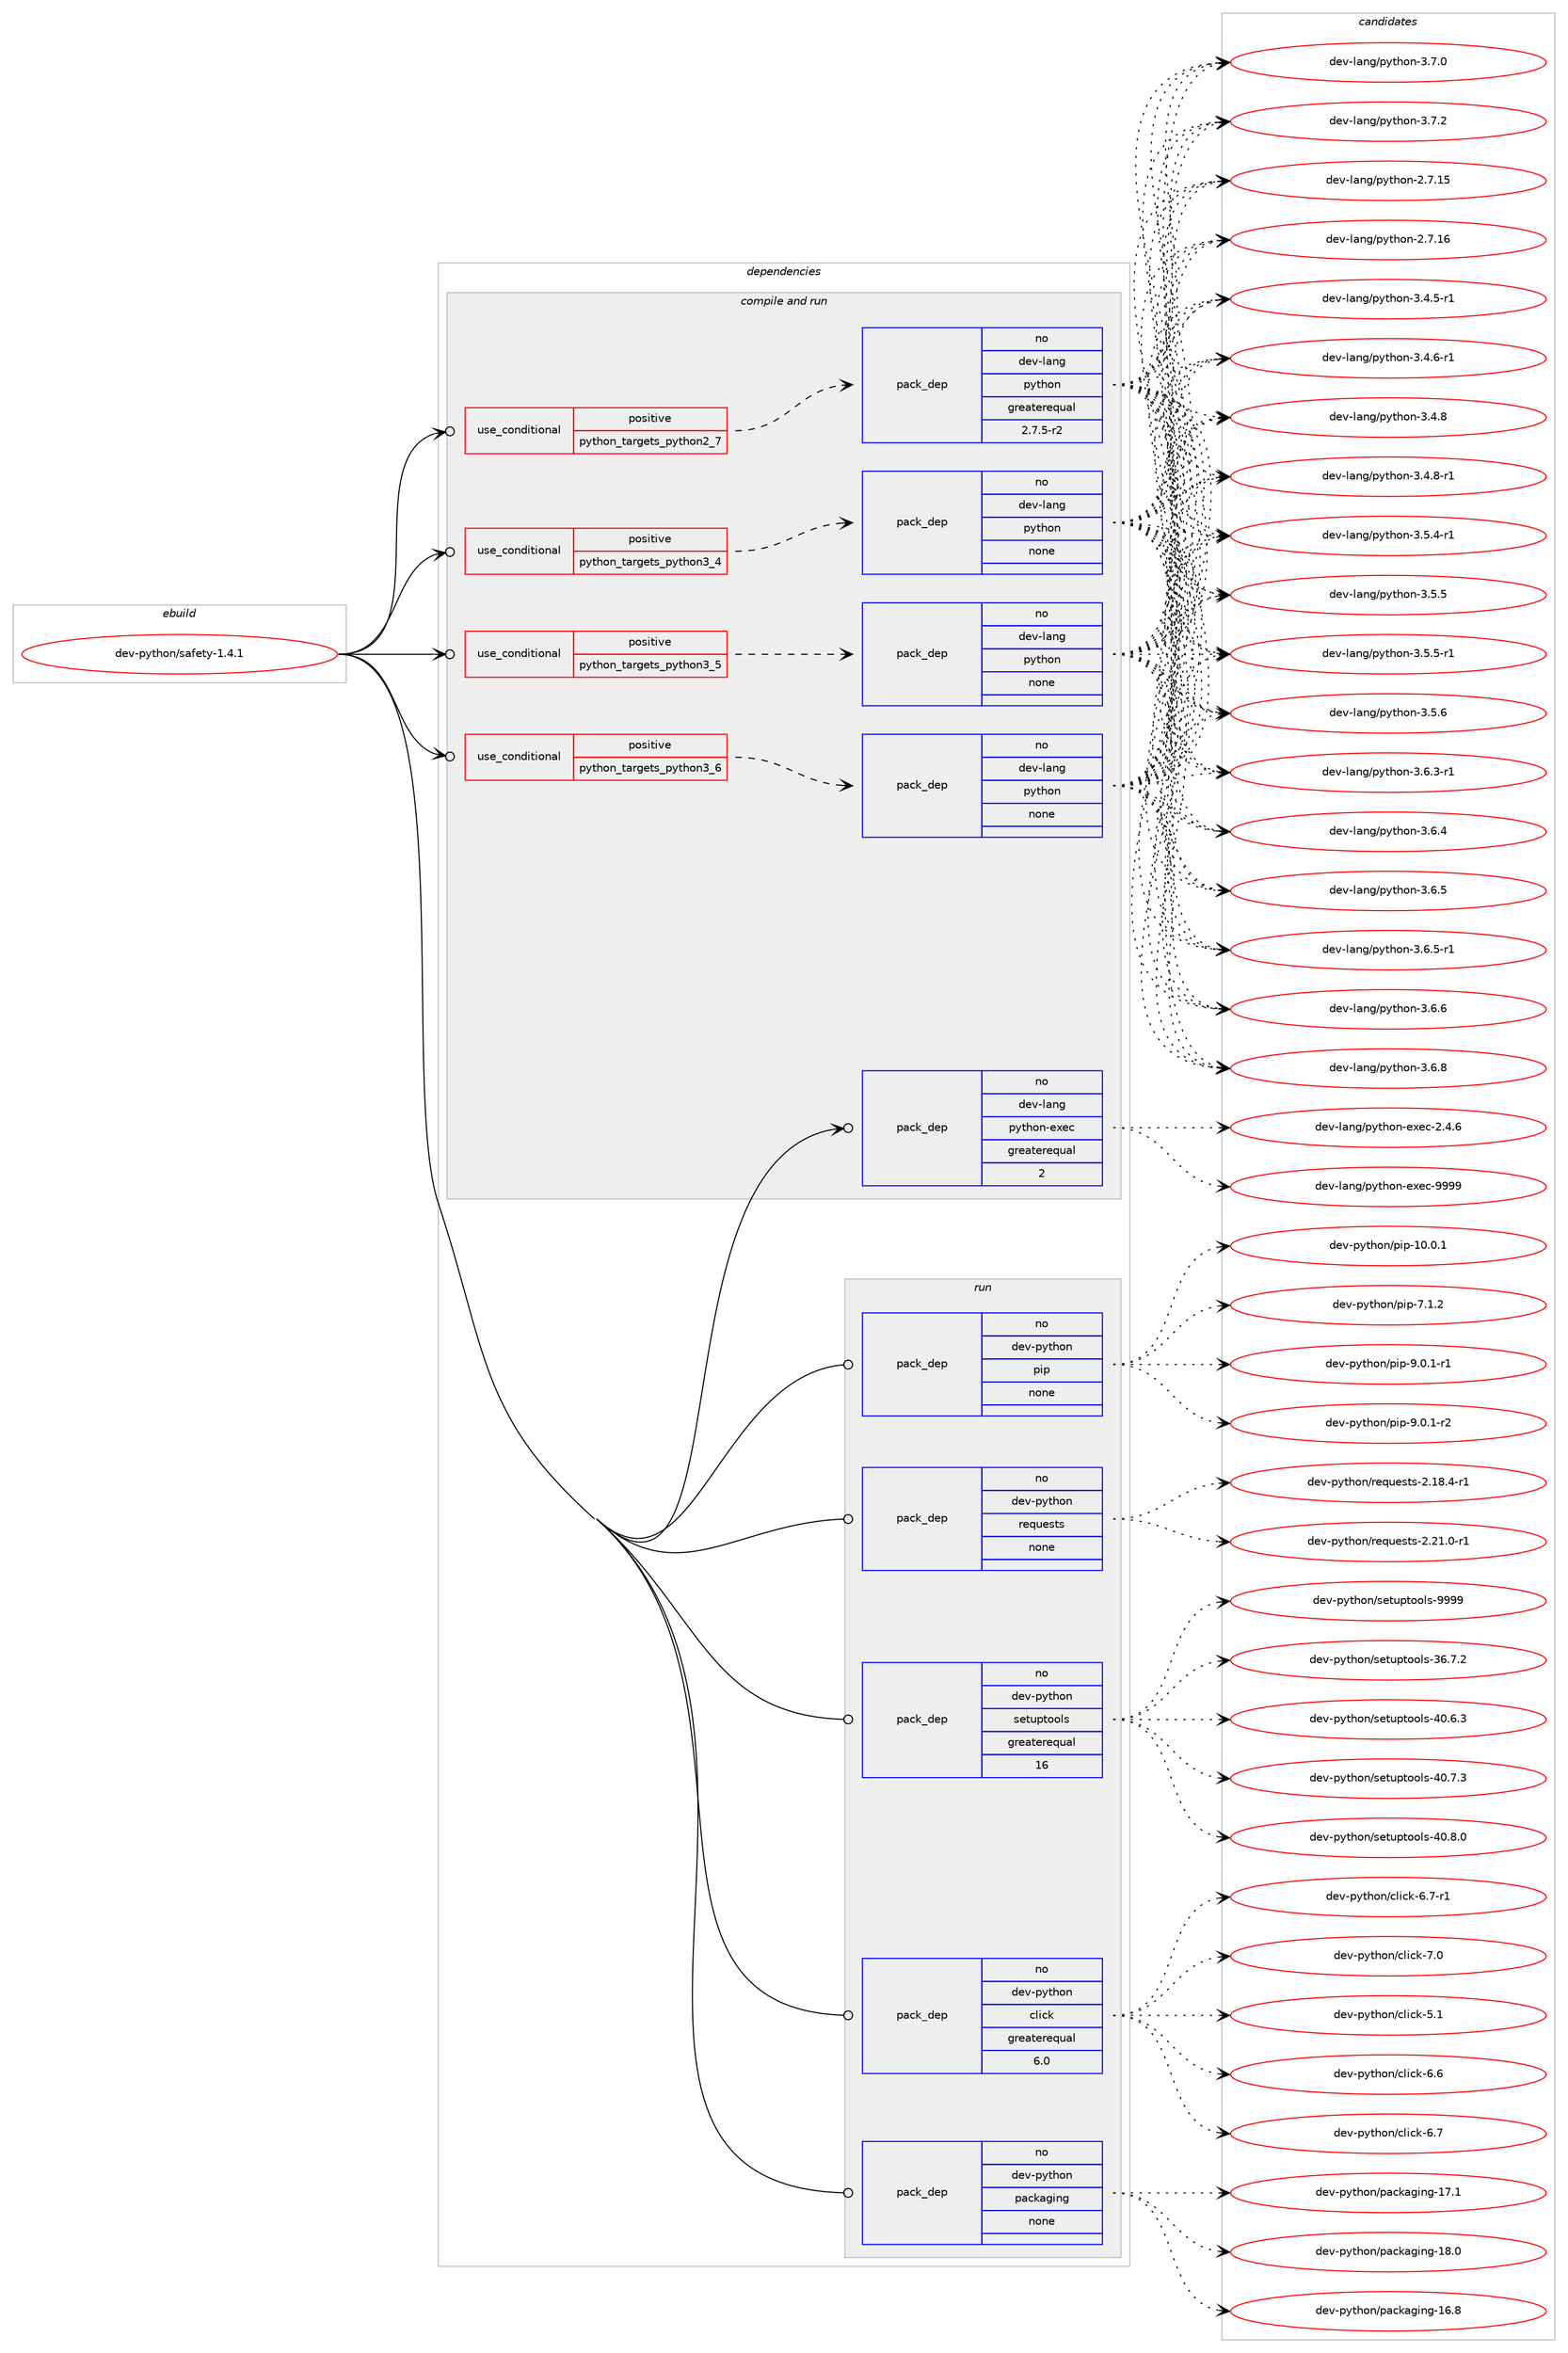 digraph prolog {

# *************
# Graph options
# *************

newrank=true;
concentrate=true;
compound=true;
graph [rankdir=LR,fontname=Helvetica,fontsize=10,ranksep=1.5];#, ranksep=2.5, nodesep=0.2];
edge  [arrowhead=vee];
node  [fontname=Helvetica,fontsize=10];

# **********
# The ebuild
# **********

subgraph cluster_leftcol {
color=gray;
rank=same;
label=<<i>ebuild</i>>;
id [label="dev-python/safety-1.4.1", color=red, width=4, href="../dev-python/safety-1.4.1.svg"];
}

# ****************
# The dependencies
# ****************

subgraph cluster_midcol {
color=gray;
label=<<i>dependencies</i>>;
subgraph cluster_compile {
fillcolor="#eeeeee";
style=filled;
label=<<i>compile</i>>;
}
subgraph cluster_compileandrun {
fillcolor="#eeeeee";
style=filled;
label=<<i>compile and run</i>>;
subgraph cond384226 {
dependency1440178 [label=<<TABLE BORDER="0" CELLBORDER="1" CELLSPACING="0" CELLPADDING="4"><TR><TD ROWSPAN="3" CELLPADDING="10">use_conditional</TD></TR><TR><TD>positive</TD></TR><TR><TD>python_targets_python2_7</TD></TR></TABLE>>, shape=none, color=red];
subgraph pack1032590 {
dependency1440179 [label=<<TABLE BORDER="0" CELLBORDER="1" CELLSPACING="0" CELLPADDING="4" WIDTH="220"><TR><TD ROWSPAN="6" CELLPADDING="30">pack_dep</TD></TR><TR><TD WIDTH="110">no</TD></TR><TR><TD>dev-lang</TD></TR><TR><TD>python</TD></TR><TR><TD>greaterequal</TD></TR><TR><TD>2.7.5-r2</TD></TR></TABLE>>, shape=none, color=blue];
}
dependency1440178:e -> dependency1440179:w [weight=20,style="dashed",arrowhead="vee"];
}
id:e -> dependency1440178:w [weight=20,style="solid",arrowhead="odotvee"];
subgraph cond384227 {
dependency1440180 [label=<<TABLE BORDER="0" CELLBORDER="1" CELLSPACING="0" CELLPADDING="4"><TR><TD ROWSPAN="3" CELLPADDING="10">use_conditional</TD></TR><TR><TD>positive</TD></TR><TR><TD>python_targets_python3_4</TD></TR></TABLE>>, shape=none, color=red];
subgraph pack1032591 {
dependency1440181 [label=<<TABLE BORDER="0" CELLBORDER="1" CELLSPACING="0" CELLPADDING="4" WIDTH="220"><TR><TD ROWSPAN="6" CELLPADDING="30">pack_dep</TD></TR><TR><TD WIDTH="110">no</TD></TR><TR><TD>dev-lang</TD></TR><TR><TD>python</TD></TR><TR><TD>none</TD></TR><TR><TD></TD></TR></TABLE>>, shape=none, color=blue];
}
dependency1440180:e -> dependency1440181:w [weight=20,style="dashed",arrowhead="vee"];
}
id:e -> dependency1440180:w [weight=20,style="solid",arrowhead="odotvee"];
subgraph cond384228 {
dependency1440182 [label=<<TABLE BORDER="0" CELLBORDER="1" CELLSPACING="0" CELLPADDING="4"><TR><TD ROWSPAN="3" CELLPADDING="10">use_conditional</TD></TR><TR><TD>positive</TD></TR><TR><TD>python_targets_python3_5</TD></TR></TABLE>>, shape=none, color=red];
subgraph pack1032592 {
dependency1440183 [label=<<TABLE BORDER="0" CELLBORDER="1" CELLSPACING="0" CELLPADDING="4" WIDTH="220"><TR><TD ROWSPAN="6" CELLPADDING="30">pack_dep</TD></TR><TR><TD WIDTH="110">no</TD></TR><TR><TD>dev-lang</TD></TR><TR><TD>python</TD></TR><TR><TD>none</TD></TR><TR><TD></TD></TR></TABLE>>, shape=none, color=blue];
}
dependency1440182:e -> dependency1440183:w [weight=20,style="dashed",arrowhead="vee"];
}
id:e -> dependency1440182:w [weight=20,style="solid",arrowhead="odotvee"];
subgraph cond384229 {
dependency1440184 [label=<<TABLE BORDER="0" CELLBORDER="1" CELLSPACING="0" CELLPADDING="4"><TR><TD ROWSPAN="3" CELLPADDING="10">use_conditional</TD></TR><TR><TD>positive</TD></TR><TR><TD>python_targets_python3_6</TD></TR></TABLE>>, shape=none, color=red];
subgraph pack1032593 {
dependency1440185 [label=<<TABLE BORDER="0" CELLBORDER="1" CELLSPACING="0" CELLPADDING="4" WIDTH="220"><TR><TD ROWSPAN="6" CELLPADDING="30">pack_dep</TD></TR><TR><TD WIDTH="110">no</TD></TR><TR><TD>dev-lang</TD></TR><TR><TD>python</TD></TR><TR><TD>none</TD></TR><TR><TD></TD></TR></TABLE>>, shape=none, color=blue];
}
dependency1440184:e -> dependency1440185:w [weight=20,style="dashed",arrowhead="vee"];
}
id:e -> dependency1440184:w [weight=20,style="solid",arrowhead="odotvee"];
subgraph pack1032594 {
dependency1440186 [label=<<TABLE BORDER="0" CELLBORDER="1" CELLSPACING="0" CELLPADDING="4" WIDTH="220"><TR><TD ROWSPAN="6" CELLPADDING="30">pack_dep</TD></TR><TR><TD WIDTH="110">no</TD></TR><TR><TD>dev-lang</TD></TR><TR><TD>python-exec</TD></TR><TR><TD>greaterequal</TD></TR><TR><TD>2</TD></TR></TABLE>>, shape=none, color=blue];
}
id:e -> dependency1440186:w [weight=20,style="solid",arrowhead="odotvee"];
}
subgraph cluster_run {
fillcolor="#eeeeee";
style=filled;
label=<<i>run</i>>;
subgraph pack1032595 {
dependency1440187 [label=<<TABLE BORDER="0" CELLBORDER="1" CELLSPACING="0" CELLPADDING="4" WIDTH="220"><TR><TD ROWSPAN="6" CELLPADDING="30">pack_dep</TD></TR><TR><TD WIDTH="110">no</TD></TR><TR><TD>dev-python</TD></TR><TR><TD>click</TD></TR><TR><TD>greaterequal</TD></TR><TR><TD>6.0</TD></TR></TABLE>>, shape=none, color=blue];
}
id:e -> dependency1440187:w [weight=20,style="solid",arrowhead="odot"];
subgraph pack1032596 {
dependency1440188 [label=<<TABLE BORDER="0" CELLBORDER="1" CELLSPACING="0" CELLPADDING="4" WIDTH="220"><TR><TD ROWSPAN="6" CELLPADDING="30">pack_dep</TD></TR><TR><TD WIDTH="110">no</TD></TR><TR><TD>dev-python</TD></TR><TR><TD>packaging</TD></TR><TR><TD>none</TD></TR><TR><TD></TD></TR></TABLE>>, shape=none, color=blue];
}
id:e -> dependency1440188:w [weight=20,style="solid",arrowhead="odot"];
subgraph pack1032597 {
dependency1440189 [label=<<TABLE BORDER="0" CELLBORDER="1" CELLSPACING="0" CELLPADDING="4" WIDTH="220"><TR><TD ROWSPAN="6" CELLPADDING="30">pack_dep</TD></TR><TR><TD WIDTH="110">no</TD></TR><TR><TD>dev-python</TD></TR><TR><TD>pip</TD></TR><TR><TD>none</TD></TR><TR><TD></TD></TR></TABLE>>, shape=none, color=blue];
}
id:e -> dependency1440189:w [weight=20,style="solid",arrowhead="odot"];
subgraph pack1032598 {
dependency1440190 [label=<<TABLE BORDER="0" CELLBORDER="1" CELLSPACING="0" CELLPADDING="4" WIDTH="220"><TR><TD ROWSPAN="6" CELLPADDING="30">pack_dep</TD></TR><TR><TD WIDTH="110">no</TD></TR><TR><TD>dev-python</TD></TR><TR><TD>requests</TD></TR><TR><TD>none</TD></TR><TR><TD></TD></TR></TABLE>>, shape=none, color=blue];
}
id:e -> dependency1440190:w [weight=20,style="solid",arrowhead="odot"];
subgraph pack1032599 {
dependency1440191 [label=<<TABLE BORDER="0" CELLBORDER="1" CELLSPACING="0" CELLPADDING="4" WIDTH="220"><TR><TD ROWSPAN="6" CELLPADDING="30">pack_dep</TD></TR><TR><TD WIDTH="110">no</TD></TR><TR><TD>dev-python</TD></TR><TR><TD>setuptools</TD></TR><TR><TD>greaterequal</TD></TR><TR><TD>16</TD></TR></TABLE>>, shape=none, color=blue];
}
id:e -> dependency1440191:w [weight=20,style="solid",arrowhead="odot"];
}
}

# **************
# The candidates
# **************

subgraph cluster_choices {
rank=same;
color=gray;
label=<<i>candidates</i>>;

subgraph choice1032590 {
color=black;
nodesep=1;
choice10010111845108971101034711212111610411111045504655464953 [label="dev-lang/python-2.7.15", color=red, width=4,href="../dev-lang/python-2.7.15.svg"];
choice10010111845108971101034711212111610411111045504655464954 [label="dev-lang/python-2.7.16", color=red, width=4,href="../dev-lang/python-2.7.16.svg"];
choice1001011184510897110103471121211161041111104551465246534511449 [label="dev-lang/python-3.4.5-r1", color=red, width=4,href="../dev-lang/python-3.4.5-r1.svg"];
choice1001011184510897110103471121211161041111104551465246544511449 [label="dev-lang/python-3.4.6-r1", color=red, width=4,href="../dev-lang/python-3.4.6-r1.svg"];
choice100101118451089711010347112121116104111110455146524656 [label="dev-lang/python-3.4.8", color=red, width=4,href="../dev-lang/python-3.4.8.svg"];
choice1001011184510897110103471121211161041111104551465246564511449 [label="dev-lang/python-3.4.8-r1", color=red, width=4,href="../dev-lang/python-3.4.8-r1.svg"];
choice1001011184510897110103471121211161041111104551465346524511449 [label="dev-lang/python-3.5.4-r1", color=red, width=4,href="../dev-lang/python-3.5.4-r1.svg"];
choice100101118451089711010347112121116104111110455146534653 [label="dev-lang/python-3.5.5", color=red, width=4,href="../dev-lang/python-3.5.5.svg"];
choice1001011184510897110103471121211161041111104551465346534511449 [label="dev-lang/python-3.5.5-r1", color=red, width=4,href="../dev-lang/python-3.5.5-r1.svg"];
choice100101118451089711010347112121116104111110455146534654 [label="dev-lang/python-3.5.6", color=red, width=4,href="../dev-lang/python-3.5.6.svg"];
choice1001011184510897110103471121211161041111104551465446514511449 [label="dev-lang/python-3.6.3-r1", color=red, width=4,href="../dev-lang/python-3.6.3-r1.svg"];
choice100101118451089711010347112121116104111110455146544652 [label="dev-lang/python-3.6.4", color=red, width=4,href="../dev-lang/python-3.6.4.svg"];
choice100101118451089711010347112121116104111110455146544653 [label="dev-lang/python-3.6.5", color=red, width=4,href="../dev-lang/python-3.6.5.svg"];
choice1001011184510897110103471121211161041111104551465446534511449 [label="dev-lang/python-3.6.5-r1", color=red, width=4,href="../dev-lang/python-3.6.5-r1.svg"];
choice100101118451089711010347112121116104111110455146544654 [label="dev-lang/python-3.6.6", color=red, width=4,href="../dev-lang/python-3.6.6.svg"];
choice100101118451089711010347112121116104111110455146544656 [label="dev-lang/python-3.6.8", color=red, width=4,href="../dev-lang/python-3.6.8.svg"];
choice100101118451089711010347112121116104111110455146554648 [label="dev-lang/python-3.7.0", color=red, width=4,href="../dev-lang/python-3.7.0.svg"];
choice100101118451089711010347112121116104111110455146554650 [label="dev-lang/python-3.7.2", color=red, width=4,href="../dev-lang/python-3.7.2.svg"];
dependency1440179:e -> choice10010111845108971101034711212111610411111045504655464953:w [style=dotted,weight="100"];
dependency1440179:e -> choice10010111845108971101034711212111610411111045504655464954:w [style=dotted,weight="100"];
dependency1440179:e -> choice1001011184510897110103471121211161041111104551465246534511449:w [style=dotted,weight="100"];
dependency1440179:e -> choice1001011184510897110103471121211161041111104551465246544511449:w [style=dotted,weight="100"];
dependency1440179:e -> choice100101118451089711010347112121116104111110455146524656:w [style=dotted,weight="100"];
dependency1440179:e -> choice1001011184510897110103471121211161041111104551465246564511449:w [style=dotted,weight="100"];
dependency1440179:e -> choice1001011184510897110103471121211161041111104551465346524511449:w [style=dotted,weight="100"];
dependency1440179:e -> choice100101118451089711010347112121116104111110455146534653:w [style=dotted,weight="100"];
dependency1440179:e -> choice1001011184510897110103471121211161041111104551465346534511449:w [style=dotted,weight="100"];
dependency1440179:e -> choice100101118451089711010347112121116104111110455146534654:w [style=dotted,weight="100"];
dependency1440179:e -> choice1001011184510897110103471121211161041111104551465446514511449:w [style=dotted,weight="100"];
dependency1440179:e -> choice100101118451089711010347112121116104111110455146544652:w [style=dotted,weight="100"];
dependency1440179:e -> choice100101118451089711010347112121116104111110455146544653:w [style=dotted,weight="100"];
dependency1440179:e -> choice1001011184510897110103471121211161041111104551465446534511449:w [style=dotted,weight="100"];
dependency1440179:e -> choice100101118451089711010347112121116104111110455146544654:w [style=dotted,weight="100"];
dependency1440179:e -> choice100101118451089711010347112121116104111110455146544656:w [style=dotted,weight="100"];
dependency1440179:e -> choice100101118451089711010347112121116104111110455146554648:w [style=dotted,weight="100"];
dependency1440179:e -> choice100101118451089711010347112121116104111110455146554650:w [style=dotted,weight="100"];
}
subgraph choice1032591 {
color=black;
nodesep=1;
choice10010111845108971101034711212111610411111045504655464953 [label="dev-lang/python-2.7.15", color=red, width=4,href="../dev-lang/python-2.7.15.svg"];
choice10010111845108971101034711212111610411111045504655464954 [label="dev-lang/python-2.7.16", color=red, width=4,href="../dev-lang/python-2.7.16.svg"];
choice1001011184510897110103471121211161041111104551465246534511449 [label="dev-lang/python-3.4.5-r1", color=red, width=4,href="../dev-lang/python-3.4.5-r1.svg"];
choice1001011184510897110103471121211161041111104551465246544511449 [label="dev-lang/python-3.4.6-r1", color=red, width=4,href="../dev-lang/python-3.4.6-r1.svg"];
choice100101118451089711010347112121116104111110455146524656 [label="dev-lang/python-3.4.8", color=red, width=4,href="../dev-lang/python-3.4.8.svg"];
choice1001011184510897110103471121211161041111104551465246564511449 [label="dev-lang/python-3.4.8-r1", color=red, width=4,href="../dev-lang/python-3.4.8-r1.svg"];
choice1001011184510897110103471121211161041111104551465346524511449 [label="dev-lang/python-3.5.4-r1", color=red, width=4,href="../dev-lang/python-3.5.4-r1.svg"];
choice100101118451089711010347112121116104111110455146534653 [label="dev-lang/python-3.5.5", color=red, width=4,href="../dev-lang/python-3.5.5.svg"];
choice1001011184510897110103471121211161041111104551465346534511449 [label="dev-lang/python-3.5.5-r1", color=red, width=4,href="../dev-lang/python-3.5.5-r1.svg"];
choice100101118451089711010347112121116104111110455146534654 [label="dev-lang/python-3.5.6", color=red, width=4,href="../dev-lang/python-3.5.6.svg"];
choice1001011184510897110103471121211161041111104551465446514511449 [label="dev-lang/python-3.6.3-r1", color=red, width=4,href="../dev-lang/python-3.6.3-r1.svg"];
choice100101118451089711010347112121116104111110455146544652 [label="dev-lang/python-3.6.4", color=red, width=4,href="../dev-lang/python-3.6.4.svg"];
choice100101118451089711010347112121116104111110455146544653 [label="dev-lang/python-3.6.5", color=red, width=4,href="../dev-lang/python-3.6.5.svg"];
choice1001011184510897110103471121211161041111104551465446534511449 [label="dev-lang/python-3.6.5-r1", color=red, width=4,href="../dev-lang/python-3.6.5-r1.svg"];
choice100101118451089711010347112121116104111110455146544654 [label="dev-lang/python-3.6.6", color=red, width=4,href="../dev-lang/python-3.6.6.svg"];
choice100101118451089711010347112121116104111110455146544656 [label="dev-lang/python-3.6.8", color=red, width=4,href="../dev-lang/python-3.6.8.svg"];
choice100101118451089711010347112121116104111110455146554648 [label="dev-lang/python-3.7.0", color=red, width=4,href="../dev-lang/python-3.7.0.svg"];
choice100101118451089711010347112121116104111110455146554650 [label="dev-lang/python-3.7.2", color=red, width=4,href="../dev-lang/python-3.7.2.svg"];
dependency1440181:e -> choice10010111845108971101034711212111610411111045504655464953:w [style=dotted,weight="100"];
dependency1440181:e -> choice10010111845108971101034711212111610411111045504655464954:w [style=dotted,weight="100"];
dependency1440181:e -> choice1001011184510897110103471121211161041111104551465246534511449:w [style=dotted,weight="100"];
dependency1440181:e -> choice1001011184510897110103471121211161041111104551465246544511449:w [style=dotted,weight="100"];
dependency1440181:e -> choice100101118451089711010347112121116104111110455146524656:w [style=dotted,weight="100"];
dependency1440181:e -> choice1001011184510897110103471121211161041111104551465246564511449:w [style=dotted,weight="100"];
dependency1440181:e -> choice1001011184510897110103471121211161041111104551465346524511449:w [style=dotted,weight="100"];
dependency1440181:e -> choice100101118451089711010347112121116104111110455146534653:w [style=dotted,weight="100"];
dependency1440181:e -> choice1001011184510897110103471121211161041111104551465346534511449:w [style=dotted,weight="100"];
dependency1440181:e -> choice100101118451089711010347112121116104111110455146534654:w [style=dotted,weight="100"];
dependency1440181:e -> choice1001011184510897110103471121211161041111104551465446514511449:w [style=dotted,weight="100"];
dependency1440181:e -> choice100101118451089711010347112121116104111110455146544652:w [style=dotted,weight="100"];
dependency1440181:e -> choice100101118451089711010347112121116104111110455146544653:w [style=dotted,weight="100"];
dependency1440181:e -> choice1001011184510897110103471121211161041111104551465446534511449:w [style=dotted,weight="100"];
dependency1440181:e -> choice100101118451089711010347112121116104111110455146544654:w [style=dotted,weight="100"];
dependency1440181:e -> choice100101118451089711010347112121116104111110455146544656:w [style=dotted,weight="100"];
dependency1440181:e -> choice100101118451089711010347112121116104111110455146554648:w [style=dotted,weight="100"];
dependency1440181:e -> choice100101118451089711010347112121116104111110455146554650:w [style=dotted,weight="100"];
}
subgraph choice1032592 {
color=black;
nodesep=1;
choice10010111845108971101034711212111610411111045504655464953 [label="dev-lang/python-2.7.15", color=red, width=4,href="../dev-lang/python-2.7.15.svg"];
choice10010111845108971101034711212111610411111045504655464954 [label="dev-lang/python-2.7.16", color=red, width=4,href="../dev-lang/python-2.7.16.svg"];
choice1001011184510897110103471121211161041111104551465246534511449 [label="dev-lang/python-3.4.5-r1", color=red, width=4,href="../dev-lang/python-3.4.5-r1.svg"];
choice1001011184510897110103471121211161041111104551465246544511449 [label="dev-lang/python-3.4.6-r1", color=red, width=4,href="../dev-lang/python-3.4.6-r1.svg"];
choice100101118451089711010347112121116104111110455146524656 [label="dev-lang/python-3.4.8", color=red, width=4,href="../dev-lang/python-3.4.8.svg"];
choice1001011184510897110103471121211161041111104551465246564511449 [label="dev-lang/python-3.4.8-r1", color=red, width=4,href="../dev-lang/python-3.4.8-r1.svg"];
choice1001011184510897110103471121211161041111104551465346524511449 [label="dev-lang/python-3.5.4-r1", color=red, width=4,href="../dev-lang/python-3.5.4-r1.svg"];
choice100101118451089711010347112121116104111110455146534653 [label="dev-lang/python-3.5.5", color=red, width=4,href="../dev-lang/python-3.5.5.svg"];
choice1001011184510897110103471121211161041111104551465346534511449 [label="dev-lang/python-3.5.5-r1", color=red, width=4,href="../dev-lang/python-3.5.5-r1.svg"];
choice100101118451089711010347112121116104111110455146534654 [label="dev-lang/python-3.5.6", color=red, width=4,href="../dev-lang/python-3.5.6.svg"];
choice1001011184510897110103471121211161041111104551465446514511449 [label="dev-lang/python-3.6.3-r1", color=red, width=4,href="../dev-lang/python-3.6.3-r1.svg"];
choice100101118451089711010347112121116104111110455146544652 [label="dev-lang/python-3.6.4", color=red, width=4,href="../dev-lang/python-3.6.4.svg"];
choice100101118451089711010347112121116104111110455146544653 [label="dev-lang/python-3.6.5", color=red, width=4,href="../dev-lang/python-3.6.5.svg"];
choice1001011184510897110103471121211161041111104551465446534511449 [label="dev-lang/python-3.6.5-r1", color=red, width=4,href="../dev-lang/python-3.6.5-r1.svg"];
choice100101118451089711010347112121116104111110455146544654 [label="dev-lang/python-3.6.6", color=red, width=4,href="../dev-lang/python-3.6.6.svg"];
choice100101118451089711010347112121116104111110455146544656 [label="dev-lang/python-3.6.8", color=red, width=4,href="../dev-lang/python-3.6.8.svg"];
choice100101118451089711010347112121116104111110455146554648 [label="dev-lang/python-3.7.0", color=red, width=4,href="../dev-lang/python-3.7.0.svg"];
choice100101118451089711010347112121116104111110455146554650 [label="dev-lang/python-3.7.2", color=red, width=4,href="../dev-lang/python-3.7.2.svg"];
dependency1440183:e -> choice10010111845108971101034711212111610411111045504655464953:w [style=dotted,weight="100"];
dependency1440183:e -> choice10010111845108971101034711212111610411111045504655464954:w [style=dotted,weight="100"];
dependency1440183:e -> choice1001011184510897110103471121211161041111104551465246534511449:w [style=dotted,weight="100"];
dependency1440183:e -> choice1001011184510897110103471121211161041111104551465246544511449:w [style=dotted,weight="100"];
dependency1440183:e -> choice100101118451089711010347112121116104111110455146524656:w [style=dotted,weight="100"];
dependency1440183:e -> choice1001011184510897110103471121211161041111104551465246564511449:w [style=dotted,weight="100"];
dependency1440183:e -> choice1001011184510897110103471121211161041111104551465346524511449:w [style=dotted,weight="100"];
dependency1440183:e -> choice100101118451089711010347112121116104111110455146534653:w [style=dotted,weight="100"];
dependency1440183:e -> choice1001011184510897110103471121211161041111104551465346534511449:w [style=dotted,weight="100"];
dependency1440183:e -> choice100101118451089711010347112121116104111110455146534654:w [style=dotted,weight="100"];
dependency1440183:e -> choice1001011184510897110103471121211161041111104551465446514511449:w [style=dotted,weight="100"];
dependency1440183:e -> choice100101118451089711010347112121116104111110455146544652:w [style=dotted,weight="100"];
dependency1440183:e -> choice100101118451089711010347112121116104111110455146544653:w [style=dotted,weight="100"];
dependency1440183:e -> choice1001011184510897110103471121211161041111104551465446534511449:w [style=dotted,weight="100"];
dependency1440183:e -> choice100101118451089711010347112121116104111110455146544654:w [style=dotted,weight="100"];
dependency1440183:e -> choice100101118451089711010347112121116104111110455146544656:w [style=dotted,weight="100"];
dependency1440183:e -> choice100101118451089711010347112121116104111110455146554648:w [style=dotted,weight="100"];
dependency1440183:e -> choice100101118451089711010347112121116104111110455146554650:w [style=dotted,weight="100"];
}
subgraph choice1032593 {
color=black;
nodesep=1;
choice10010111845108971101034711212111610411111045504655464953 [label="dev-lang/python-2.7.15", color=red, width=4,href="../dev-lang/python-2.7.15.svg"];
choice10010111845108971101034711212111610411111045504655464954 [label="dev-lang/python-2.7.16", color=red, width=4,href="../dev-lang/python-2.7.16.svg"];
choice1001011184510897110103471121211161041111104551465246534511449 [label="dev-lang/python-3.4.5-r1", color=red, width=4,href="../dev-lang/python-3.4.5-r1.svg"];
choice1001011184510897110103471121211161041111104551465246544511449 [label="dev-lang/python-3.4.6-r1", color=red, width=4,href="../dev-lang/python-3.4.6-r1.svg"];
choice100101118451089711010347112121116104111110455146524656 [label="dev-lang/python-3.4.8", color=red, width=4,href="../dev-lang/python-3.4.8.svg"];
choice1001011184510897110103471121211161041111104551465246564511449 [label="dev-lang/python-3.4.8-r1", color=red, width=4,href="../dev-lang/python-3.4.8-r1.svg"];
choice1001011184510897110103471121211161041111104551465346524511449 [label="dev-lang/python-3.5.4-r1", color=red, width=4,href="../dev-lang/python-3.5.4-r1.svg"];
choice100101118451089711010347112121116104111110455146534653 [label="dev-lang/python-3.5.5", color=red, width=4,href="../dev-lang/python-3.5.5.svg"];
choice1001011184510897110103471121211161041111104551465346534511449 [label="dev-lang/python-3.5.5-r1", color=red, width=4,href="../dev-lang/python-3.5.5-r1.svg"];
choice100101118451089711010347112121116104111110455146534654 [label="dev-lang/python-3.5.6", color=red, width=4,href="../dev-lang/python-3.5.6.svg"];
choice1001011184510897110103471121211161041111104551465446514511449 [label="dev-lang/python-3.6.3-r1", color=red, width=4,href="../dev-lang/python-3.6.3-r1.svg"];
choice100101118451089711010347112121116104111110455146544652 [label="dev-lang/python-3.6.4", color=red, width=4,href="../dev-lang/python-3.6.4.svg"];
choice100101118451089711010347112121116104111110455146544653 [label="dev-lang/python-3.6.5", color=red, width=4,href="../dev-lang/python-3.6.5.svg"];
choice1001011184510897110103471121211161041111104551465446534511449 [label="dev-lang/python-3.6.5-r1", color=red, width=4,href="../dev-lang/python-3.6.5-r1.svg"];
choice100101118451089711010347112121116104111110455146544654 [label="dev-lang/python-3.6.6", color=red, width=4,href="../dev-lang/python-3.6.6.svg"];
choice100101118451089711010347112121116104111110455146544656 [label="dev-lang/python-3.6.8", color=red, width=4,href="../dev-lang/python-3.6.8.svg"];
choice100101118451089711010347112121116104111110455146554648 [label="dev-lang/python-3.7.0", color=red, width=4,href="../dev-lang/python-3.7.0.svg"];
choice100101118451089711010347112121116104111110455146554650 [label="dev-lang/python-3.7.2", color=red, width=4,href="../dev-lang/python-3.7.2.svg"];
dependency1440185:e -> choice10010111845108971101034711212111610411111045504655464953:w [style=dotted,weight="100"];
dependency1440185:e -> choice10010111845108971101034711212111610411111045504655464954:w [style=dotted,weight="100"];
dependency1440185:e -> choice1001011184510897110103471121211161041111104551465246534511449:w [style=dotted,weight="100"];
dependency1440185:e -> choice1001011184510897110103471121211161041111104551465246544511449:w [style=dotted,weight="100"];
dependency1440185:e -> choice100101118451089711010347112121116104111110455146524656:w [style=dotted,weight="100"];
dependency1440185:e -> choice1001011184510897110103471121211161041111104551465246564511449:w [style=dotted,weight="100"];
dependency1440185:e -> choice1001011184510897110103471121211161041111104551465346524511449:w [style=dotted,weight="100"];
dependency1440185:e -> choice100101118451089711010347112121116104111110455146534653:w [style=dotted,weight="100"];
dependency1440185:e -> choice1001011184510897110103471121211161041111104551465346534511449:w [style=dotted,weight="100"];
dependency1440185:e -> choice100101118451089711010347112121116104111110455146534654:w [style=dotted,weight="100"];
dependency1440185:e -> choice1001011184510897110103471121211161041111104551465446514511449:w [style=dotted,weight="100"];
dependency1440185:e -> choice100101118451089711010347112121116104111110455146544652:w [style=dotted,weight="100"];
dependency1440185:e -> choice100101118451089711010347112121116104111110455146544653:w [style=dotted,weight="100"];
dependency1440185:e -> choice1001011184510897110103471121211161041111104551465446534511449:w [style=dotted,weight="100"];
dependency1440185:e -> choice100101118451089711010347112121116104111110455146544654:w [style=dotted,weight="100"];
dependency1440185:e -> choice100101118451089711010347112121116104111110455146544656:w [style=dotted,weight="100"];
dependency1440185:e -> choice100101118451089711010347112121116104111110455146554648:w [style=dotted,weight="100"];
dependency1440185:e -> choice100101118451089711010347112121116104111110455146554650:w [style=dotted,weight="100"];
}
subgraph choice1032594 {
color=black;
nodesep=1;
choice1001011184510897110103471121211161041111104510112010199455046524654 [label="dev-lang/python-exec-2.4.6", color=red, width=4,href="../dev-lang/python-exec-2.4.6.svg"];
choice10010111845108971101034711212111610411111045101120101994557575757 [label="dev-lang/python-exec-9999", color=red, width=4,href="../dev-lang/python-exec-9999.svg"];
dependency1440186:e -> choice1001011184510897110103471121211161041111104510112010199455046524654:w [style=dotted,weight="100"];
dependency1440186:e -> choice10010111845108971101034711212111610411111045101120101994557575757:w [style=dotted,weight="100"];
}
subgraph choice1032595 {
color=black;
nodesep=1;
choice1001011184511212111610411111047991081059910745534649 [label="dev-python/click-5.1", color=red, width=4,href="../dev-python/click-5.1.svg"];
choice1001011184511212111610411111047991081059910745544654 [label="dev-python/click-6.6", color=red, width=4,href="../dev-python/click-6.6.svg"];
choice1001011184511212111610411111047991081059910745544655 [label="dev-python/click-6.7", color=red, width=4,href="../dev-python/click-6.7.svg"];
choice10010111845112121116104111110479910810599107455446554511449 [label="dev-python/click-6.7-r1", color=red, width=4,href="../dev-python/click-6.7-r1.svg"];
choice1001011184511212111610411111047991081059910745554648 [label="dev-python/click-7.0", color=red, width=4,href="../dev-python/click-7.0.svg"];
dependency1440187:e -> choice1001011184511212111610411111047991081059910745534649:w [style=dotted,weight="100"];
dependency1440187:e -> choice1001011184511212111610411111047991081059910745544654:w [style=dotted,weight="100"];
dependency1440187:e -> choice1001011184511212111610411111047991081059910745544655:w [style=dotted,weight="100"];
dependency1440187:e -> choice10010111845112121116104111110479910810599107455446554511449:w [style=dotted,weight="100"];
dependency1440187:e -> choice1001011184511212111610411111047991081059910745554648:w [style=dotted,weight="100"];
}
subgraph choice1032596 {
color=black;
nodesep=1;
choice10010111845112121116104111110471129799107971031051101034549544656 [label="dev-python/packaging-16.8", color=red, width=4,href="../dev-python/packaging-16.8.svg"];
choice10010111845112121116104111110471129799107971031051101034549554649 [label="dev-python/packaging-17.1", color=red, width=4,href="../dev-python/packaging-17.1.svg"];
choice10010111845112121116104111110471129799107971031051101034549564648 [label="dev-python/packaging-18.0", color=red, width=4,href="../dev-python/packaging-18.0.svg"];
dependency1440188:e -> choice10010111845112121116104111110471129799107971031051101034549544656:w [style=dotted,weight="100"];
dependency1440188:e -> choice10010111845112121116104111110471129799107971031051101034549554649:w [style=dotted,weight="100"];
dependency1440188:e -> choice10010111845112121116104111110471129799107971031051101034549564648:w [style=dotted,weight="100"];
}
subgraph choice1032597 {
color=black;
nodesep=1;
choice100101118451121211161041111104711210511245494846484649 [label="dev-python/pip-10.0.1", color=red, width=4,href="../dev-python/pip-10.0.1.svg"];
choice1001011184511212111610411111047112105112455546494650 [label="dev-python/pip-7.1.2", color=red, width=4,href="../dev-python/pip-7.1.2.svg"];
choice10010111845112121116104111110471121051124557464846494511449 [label="dev-python/pip-9.0.1-r1", color=red, width=4,href="../dev-python/pip-9.0.1-r1.svg"];
choice10010111845112121116104111110471121051124557464846494511450 [label="dev-python/pip-9.0.1-r2", color=red, width=4,href="../dev-python/pip-9.0.1-r2.svg"];
dependency1440189:e -> choice100101118451121211161041111104711210511245494846484649:w [style=dotted,weight="100"];
dependency1440189:e -> choice1001011184511212111610411111047112105112455546494650:w [style=dotted,weight="100"];
dependency1440189:e -> choice10010111845112121116104111110471121051124557464846494511449:w [style=dotted,weight="100"];
dependency1440189:e -> choice10010111845112121116104111110471121051124557464846494511450:w [style=dotted,weight="100"];
}
subgraph choice1032598 {
color=black;
nodesep=1;
choice1001011184511212111610411111047114101113117101115116115455046495646524511449 [label="dev-python/requests-2.18.4-r1", color=red, width=4,href="../dev-python/requests-2.18.4-r1.svg"];
choice1001011184511212111610411111047114101113117101115116115455046504946484511449 [label="dev-python/requests-2.21.0-r1", color=red, width=4,href="../dev-python/requests-2.21.0-r1.svg"];
dependency1440190:e -> choice1001011184511212111610411111047114101113117101115116115455046495646524511449:w [style=dotted,weight="100"];
dependency1440190:e -> choice1001011184511212111610411111047114101113117101115116115455046504946484511449:w [style=dotted,weight="100"];
}
subgraph choice1032599 {
color=black;
nodesep=1;
choice100101118451121211161041111104711510111611711211611111110811545515446554650 [label="dev-python/setuptools-36.7.2", color=red, width=4,href="../dev-python/setuptools-36.7.2.svg"];
choice100101118451121211161041111104711510111611711211611111110811545524846544651 [label="dev-python/setuptools-40.6.3", color=red, width=4,href="../dev-python/setuptools-40.6.3.svg"];
choice100101118451121211161041111104711510111611711211611111110811545524846554651 [label="dev-python/setuptools-40.7.3", color=red, width=4,href="../dev-python/setuptools-40.7.3.svg"];
choice100101118451121211161041111104711510111611711211611111110811545524846564648 [label="dev-python/setuptools-40.8.0", color=red, width=4,href="../dev-python/setuptools-40.8.0.svg"];
choice10010111845112121116104111110471151011161171121161111111081154557575757 [label="dev-python/setuptools-9999", color=red, width=4,href="../dev-python/setuptools-9999.svg"];
dependency1440191:e -> choice100101118451121211161041111104711510111611711211611111110811545515446554650:w [style=dotted,weight="100"];
dependency1440191:e -> choice100101118451121211161041111104711510111611711211611111110811545524846544651:w [style=dotted,weight="100"];
dependency1440191:e -> choice100101118451121211161041111104711510111611711211611111110811545524846554651:w [style=dotted,weight="100"];
dependency1440191:e -> choice100101118451121211161041111104711510111611711211611111110811545524846564648:w [style=dotted,weight="100"];
dependency1440191:e -> choice10010111845112121116104111110471151011161171121161111111081154557575757:w [style=dotted,weight="100"];
}
}

}

